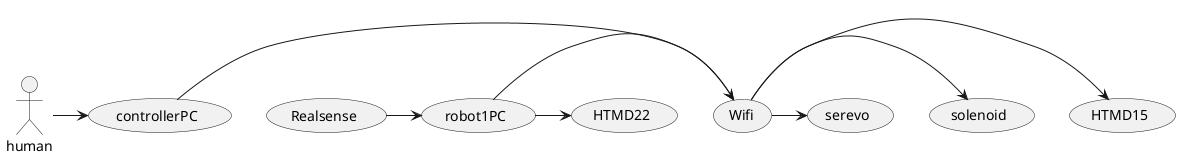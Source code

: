@startuml all_system_v1
human -> (controllerPC)
(controllerPC) -> (Wifi)
(robot1PC) -> (Wifi)
(robot1PC) -> (HTMD22)
(Wifi) -> (HTMD15)
(Wifi) -> (solenoid)
(Realsense) -> (robot1PC)
(Wifi) -> (serevo)
@enduml